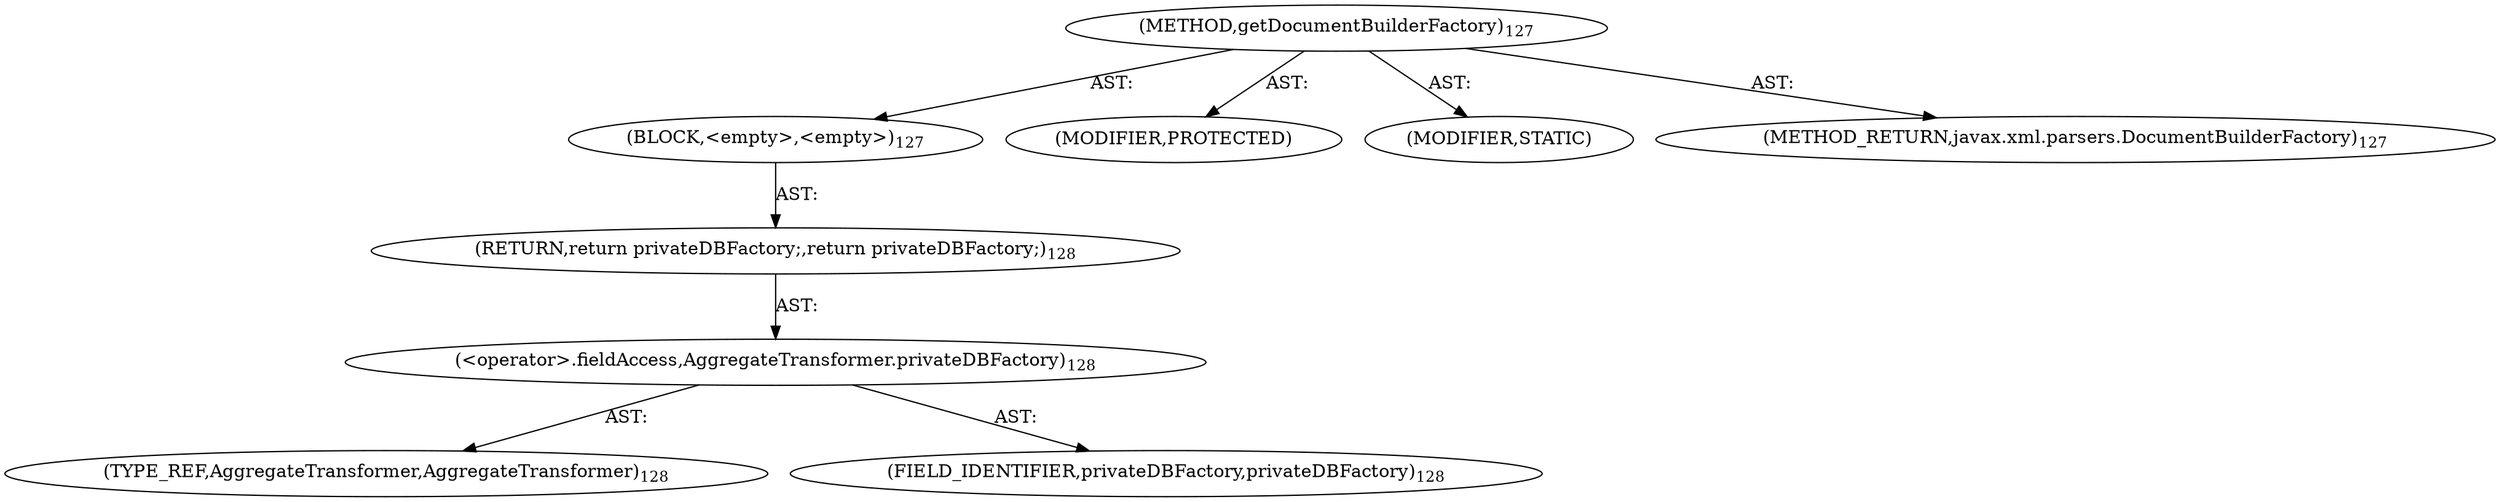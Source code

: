 digraph "getDocumentBuilderFactory" {  
"111669149699" [label = <(METHOD,getDocumentBuilderFactory)<SUB>127</SUB>> ]
"25769803779" [label = <(BLOCK,&lt;empty&gt;,&lt;empty&gt;)<SUB>127</SUB>> ]
"146028888065" [label = <(RETURN,return privateDBFactory;,return privateDBFactory;)<SUB>128</SUB>> ]
"30064771080" [label = <(&lt;operator&gt;.fieldAccess,AggregateTransformer.privateDBFactory)<SUB>128</SUB>> ]
"180388626435" [label = <(TYPE_REF,AggregateTransformer,AggregateTransformer)<SUB>128</SUB>> ]
"55834574853" [label = <(FIELD_IDENTIFIER,privateDBFactory,privateDBFactory)<SUB>128</SUB>> ]
"133143986196" [label = <(MODIFIER,PROTECTED)> ]
"133143986197" [label = <(MODIFIER,STATIC)> ]
"128849018883" [label = <(METHOD_RETURN,javax.xml.parsers.DocumentBuilderFactory)<SUB>127</SUB>> ]
  "111669149699" -> "25769803779"  [ label = "AST: "] 
  "111669149699" -> "133143986196"  [ label = "AST: "] 
  "111669149699" -> "133143986197"  [ label = "AST: "] 
  "111669149699" -> "128849018883"  [ label = "AST: "] 
  "25769803779" -> "146028888065"  [ label = "AST: "] 
  "146028888065" -> "30064771080"  [ label = "AST: "] 
  "30064771080" -> "180388626435"  [ label = "AST: "] 
  "30064771080" -> "55834574853"  [ label = "AST: "] 
}
